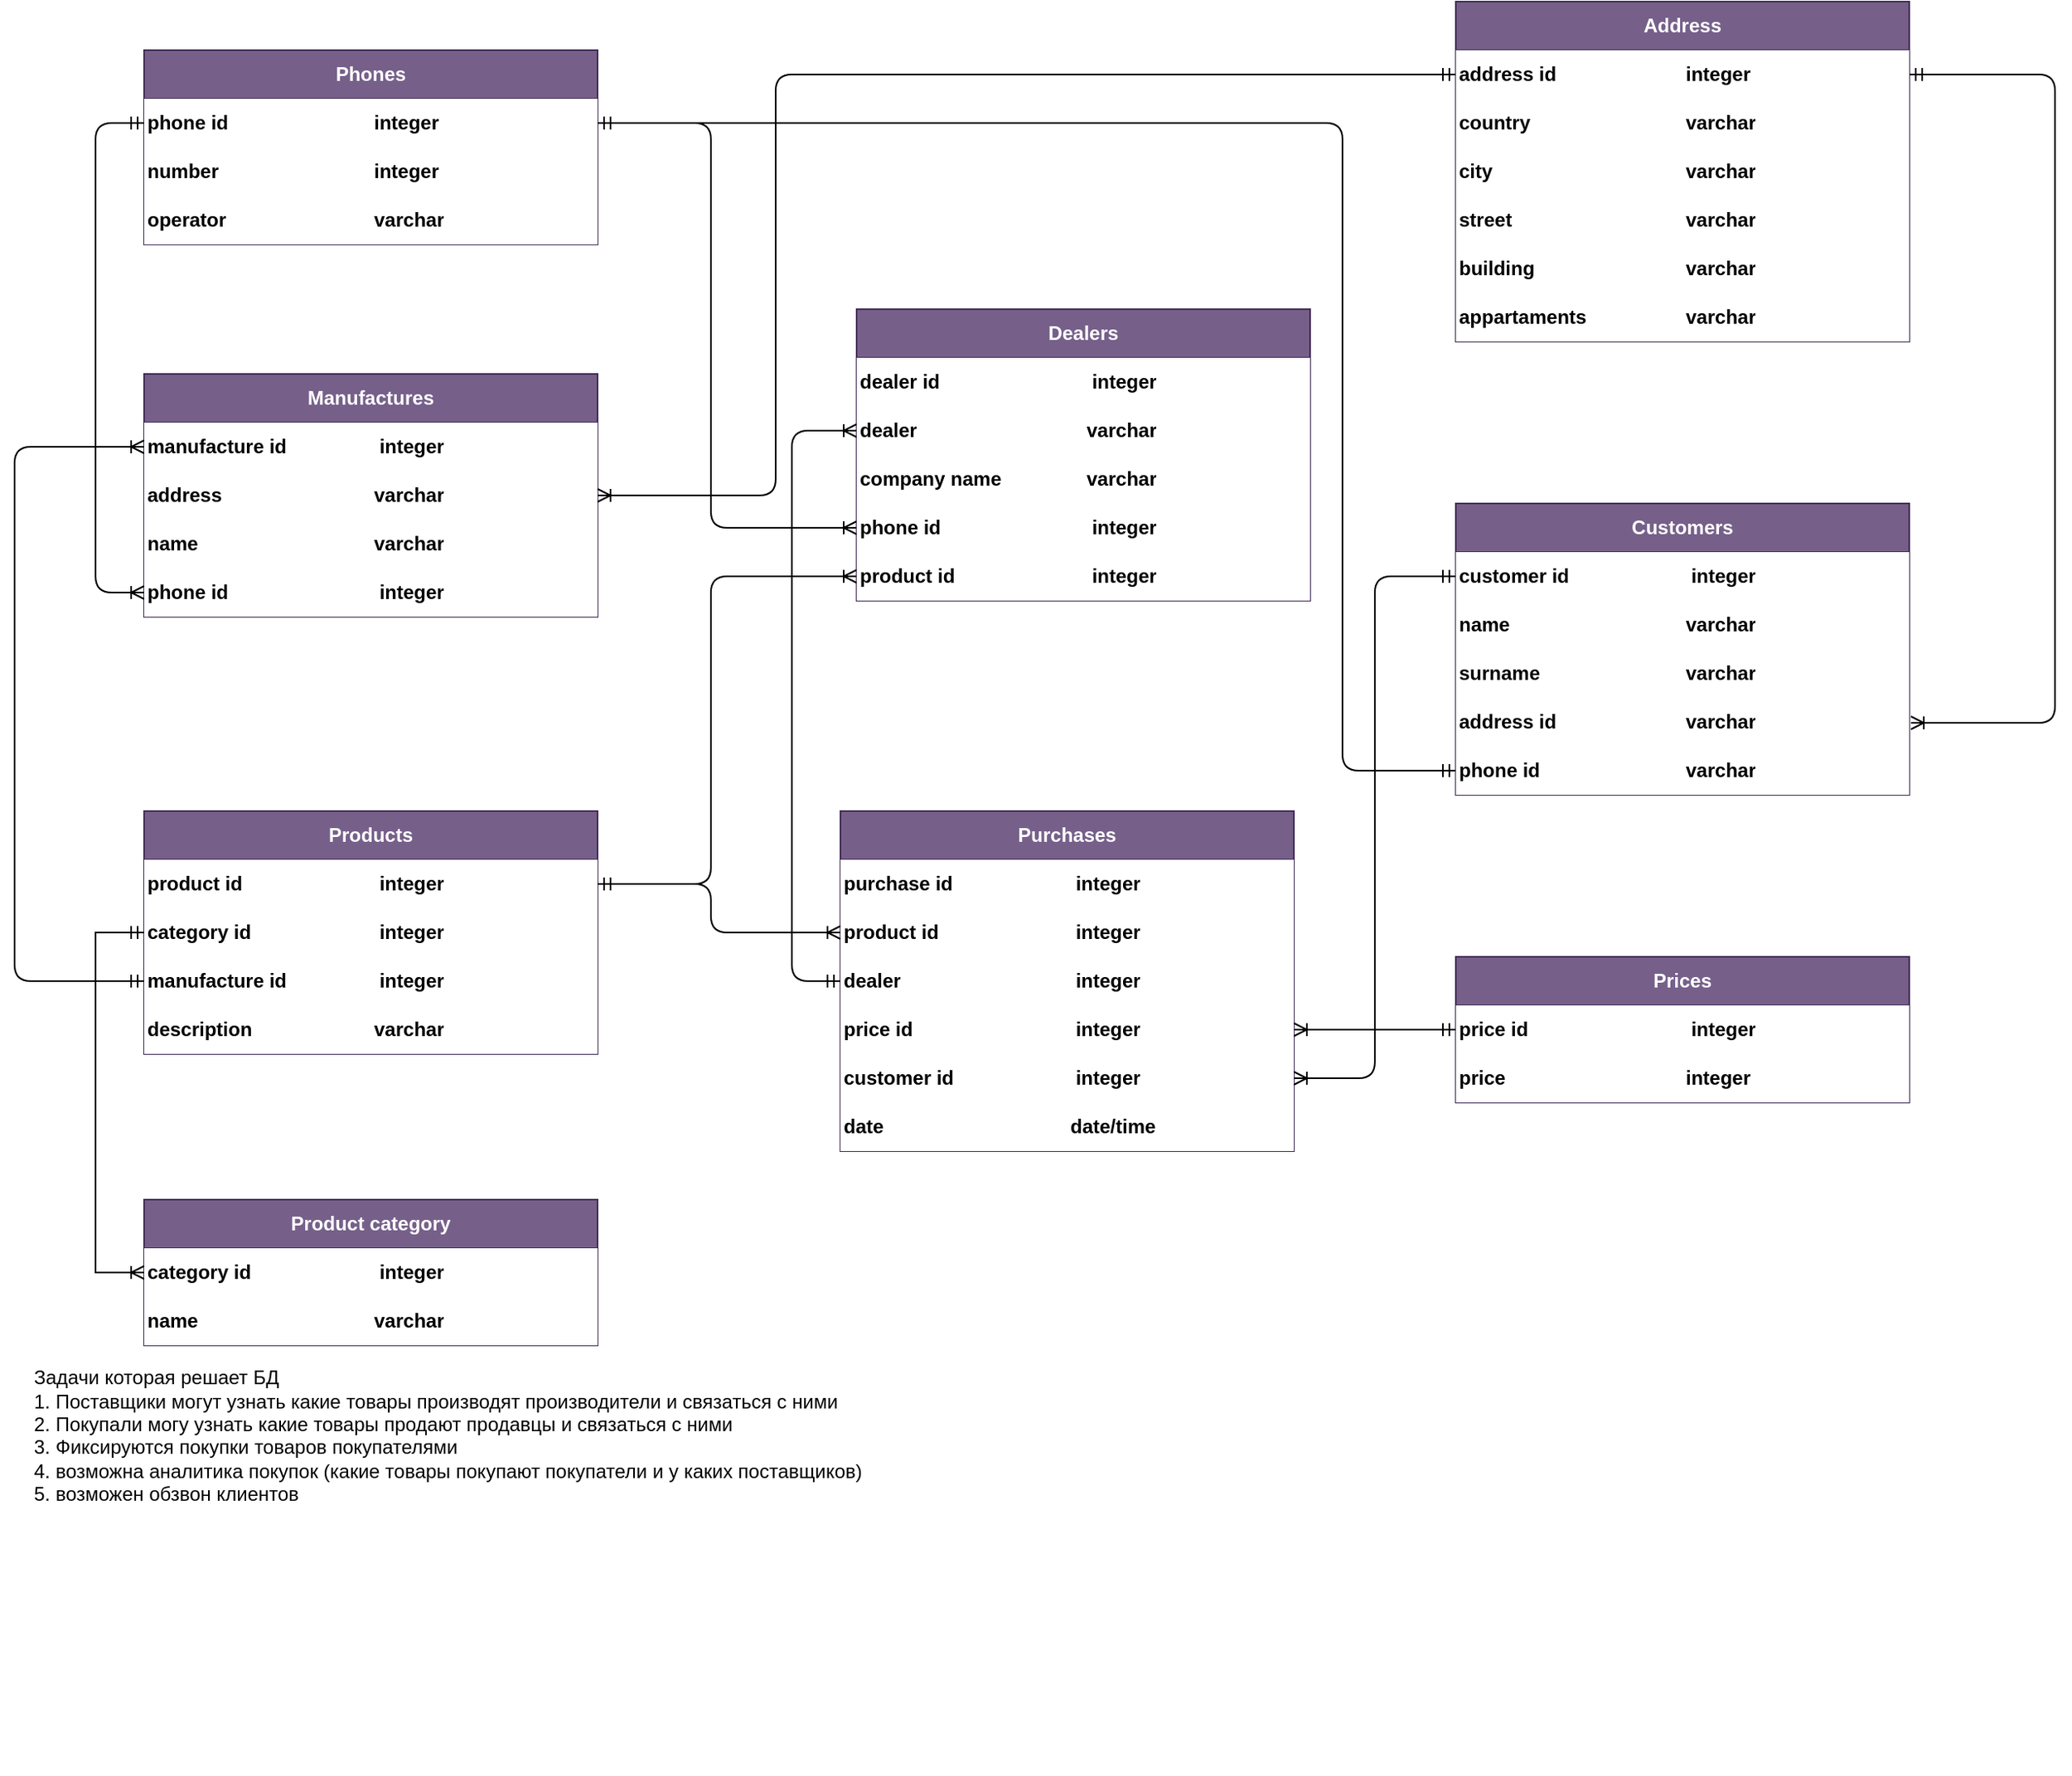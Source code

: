 <mxfile version="24.7.5">
  <diagram name="Page-1" id="e56a1550-8fbb-45ad-956c-1786394a9013">
    <mxGraphModel dx="2683" dy="1733" grid="1" gridSize="10" guides="1" tooltips="1" connect="1" arrows="1" fold="1" page="1" pageScale="1" pageWidth="1100" pageHeight="850" background="none" math="0" shadow="0">
      <root>
        <mxCell id="0" />
        <mxCell id="1" parent="0" />
        <mxCell id="E7xt4FRm8ha0BPfJUqgO-25" value="Products" style="shape=table;startSize=30;container=1;collapsible=1;childLayout=tableLayout;fixedRows=1;rowLines=0;fontStyle=1;align=center;resizeLast=1;html=1;whiteSpace=wrap;fillColor=#76608a;strokeColor=#432D57;fontColor=#ffffff;strokeWidth=1;perimeterSpacing=1;" parent="1" vertex="1">
          <mxGeometry x="-370" y="350" width="280" height="150" as="geometry" />
        </mxCell>
        <mxCell id="E7xt4FRm8ha0BPfJUqgO-26" value="" style="shape=tableRow;horizontal=0;startSize=0;swimlaneHead=0;swimlaneBody=0;fillColor=none;collapsible=0;dropTarget=0;points=[[0,0.5],[1,0.5]];portConstraint=eastwest;top=0;left=0;right=0;bottom=0;html=1;" parent="E7xt4FRm8ha0BPfJUqgO-25" vertex="1">
          <mxGeometry y="30" width="280" height="30" as="geometry" />
        </mxCell>
        <mxCell id="E7xt4FRm8ha0BPfJUqgO-27" value="product id" style="shape=partialRectangle;connectable=0;fillColor=#FFFFFF;top=0;left=0;bottom=0;right=0;fontStyle=1;overflow=hidden;html=1;whiteSpace=wrap;strokeColor=#000000;fontColor=#000000;perimeterSpacing=1;align=left;" parent="E7xt4FRm8ha0BPfJUqgO-26" vertex="1">
          <mxGeometry width="140" height="30" as="geometry">
            <mxRectangle width="140" height="30" as="alternateBounds" />
          </mxGeometry>
        </mxCell>
        <mxCell id="E7xt4FRm8ha0BPfJUqgO-50" value="&lt;span style=&quot;color: rgb(0, 0, 0);&quot;&gt;&amp;nbsp;integer&lt;/span&gt;" style="shape=partialRectangle;connectable=0;fillColor=#FFFFFF;top=0;left=0;bottom=0;right=0;fontStyle=1;overflow=hidden;html=1;whiteSpace=wrap;strokeWidth=1;strokeColor=#000000;perimeterSpacing=1;fillStyle=auto;align=left;labelBorderColor=none;" parent="E7xt4FRm8ha0BPfJUqgO-26" vertex="1">
          <mxGeometry x="140" width="140" height="30" as="geometry">
            <mxRectangle width="140" height="30" as="alternateBounds" />
          </mxGeometry>
        </mxCell>
        <mxCell id="E7xt4FRm8ha0BPfJUqgO-64" style="shape=tableRow;horizontal=0;startSize=0;swimlaneHead=0;swimlaneBody=0;fillColor=none;collapsible=0;dropTarget=0;points=[[0,0.5],[1,0.5]];portConstraint=eastwest;top=0;left=0;right=0;bottom=0;html=1;" parent="E7xt4FRm8ha0BPfJUqgO-25" vertex="1">
          <mxGeometry y="60" width="280" height="30" as="geometry" />
        </mxCell>
        <mxCell id="E7xt4FRm8ha0BPfJUqgO-66" value="&lt;font color=&quot;#000000&quot;&gt;category id&lt;/font&gt;" style="shape=partialRectangle;connectable=0;fillColor=#FFFFFF;top=0;left=0;bottom=0;right=0;fontStyle=1;overflow=hidden;html=1;whiteSpace=wrap;strokeWidth=1;strokeColor=#000000;perimeterSpacing=1;align=left;textShadow=0;" parent="E7xt4FRm8ha0BPfJUqgO-64" vertex="1">
          <mxGeometry width="140" height="30" as="geometry">
            <mxRectangle width="140" height="30" as="alternateBounds" />
          </mxGeometry>
        </mxCell>
        <mxCell id="E7xt4FRm8ha0BPfJUqgO-65" value="&amp;nbsp;integer" style="shape=partialRectangle;connectable=0;fillColor=#FFFFFF;top=0;left=0;bottom=0;right=0;fontStyle=1;overflow=hidden;html=1;whiteSpace=wrap;strokeColor=#000000;fontColor=#000000;perimeterSpacing=1;align=left;" parent="E7xt4FRm8ha0BPfJUqgO-64" vertex="1">
          <mxGeometry x="140" width="140" height="30" as="geometry">
            <mxRectangle width="140" height="30" as="alternateBounds" />
          </mxGeometry>
        </mxCell>
        <mxCell id="7CB9tT90zDsJ9tA0xn21-32" style="shape=tableRow;horizontal=0;startSize=0;swimlaneHead=0;swimlaneBody=0;fillColor=none;collapsible=0;dropTarget=0;points=[[0,0.5],[1,0.5]];portConstraint=eastwest;top=0;left=0;right=0;bottom=0;html=1;" parent="E7xt4FRm8ha0BPfJUqgO-25" vertex="1">
          <mxGeometry y="90" width="280" height="30" as="geometry" />
        </mxCell>
        <mxCell id="7CB9tT90zDsJ9tA0xn21-33" value="&lt;span style=&quot;color: rgb(0, 0, 0);&quot;&gt;manufacture id&lt;/span&gt;" style="shape=partialRectangle;connectable=0;fillColor=#FFFFFF;top=0;left=0;bottom=0;right=0;fontStyle=1;overflow=hidden;html=1;whiteSpace=wrap;strokeWidth=1;strokeColor=#000000;perimeterSpacing=1;align=left;textShadow=0;" parent="7CB9tT90zDsJ9tA0xn21-32" vertex="1">
          <mxGeometry width="140" height="30" as="geometry">
            <mxRectangle width="140" height="30" as="alternateBounds" />
          </mxGeometry>
        </mxCell>
        <mxCell id="7CB9tT90zDsJ9tA0xn21-34" value="&amp;nbsp;integer" style="shape=partialRectangle;connectable=0;fillColor=#FFFFFF;top=0;left=0;bottom=0;right=0;fontStyle=1;overflow=hidden;html=1;whiteSpace=wrap;strokeColor=#000000;fontColor=#000000;perimeterSpacing=1;align=left;" parent="7CB9tT90zDsJ9tA0xn21-32" vertex="1">
          <mxGeometry x="140" width="140" height="30" as="geometry">
            <mxRectangle width="140" height="30" as="alternateBounds" />
          </mxGeometry>
        </mxCell>
        <mxCell id="E7xt4FRm8ha0BPfJUqgO-80" style="shape=tableRow;horizontal=0;startSize=0;swimlaneHead=0;swimlaneBody=0;fillColor=none;collapsible=0;dropTarget=0;points=[[0,0.5],[1,0.5]];portConstraint=eastwest;top=0;left=0;right=0;bottom=0;html=1;" parent="E7xt4FRm8ha0BPfJUqgO-25" vertex="1">
          <mxGeometry y="120" width="280" height="30" as="geometry" />
        </mxCell>
        <mxCell id="E7xt4FRm8ha0BPfJUqgO-81" value="&lt;font color=&quot;#000000&quot;&gt;description&lt;/font&gt;" style="shape=partialRectangle;connectable=0;fillColor=#FFFFFF;top=0;left=0;bottom=0;right=0;fontStyle=1;overflow=hidden;html=1;whiteSpace=wrap;strokeWidth=1;strokeColor=#000000;perimeterSpacing=1;align=left;textShadow=0;" parent="E7xt4FRm8ha0BPfJUqgO-80" vertex="1">
          <mxGeometry width="140" height="30" as="geometry">
            <mxRectangle width="140" height="30" as="alternateBounds" />
          </mxGeometry>
        </mxCell>
        <mxCell id="E7xt4FRm8ha0BPfJUqgO-82" value="varchar" style="shape=partialRectangle;connectable=0;fillColor=#FFFFFF;top=0;left=0;bottom=0;right=0;fontStyle=1;overflow=hidden;html=1;whiteSpace=wrap;strokeColor=#000000;fontColor=#000000;perimeterSpacing=1;align=left;" parent="E7xt4FRm8ha0BPfJUqgO-80" vertex="1">
          <mxGeometry x="140" width="140" height="30" as="geometry">
            <mxRectangle width="140" height="30" as="alternateBounds" />
          </mxGeometry>
        </mxCell>
        <mxCell id="E7xt4FRm8ha0BPfJUqgO-67" value="Prices" style="shape=table;startSize=30;container=1;collapsible=1;childLayout=tableLayout;fixedRows=1;rowLines=0;fontStyle=1;align=center;resizeLast=1;html=1;whiteSpace=wrap;fillColor=#76608a;strokeColor=#432D57;fontColor=#ffffff;strokeWidth=1;perimeterSpacing=1;" parent="1" vertex="1">
          <mxGeometry x="440" y="440" width="280" height="90" as="geometry" />
        </mxCell>
        <mxCell id="E7xt4FRm8ha0BPfJUqgO-68" value="" style="shape=tableRow;horizontal=0;startSize=0;swimlaneHead=0;swimlaneBody=0;fillColor=none;collapsible=0;dropTarget=0;points=[[0,0.5],[1,0.5]];portConstraint=eastwest;top=0;left=0;right=0;bottom=0;html=1;" parent="E7xt4FRm8ha0BPfJUqgO-67" vertex="1">
          <mxGeometry y="30" width="280" height="30" as="geometry" />
        </mxCell>
        <mxCell id="E7xt4FRm8ha0BPfJUqgO-69" value="price id" style="shape=partialRectangle;connectable=0;fillColor=#FFFFFF;top=0;left=0;bottom=0;right=0;fontStyle=1;overflow=hidden;html=1;whiteSpace=wrap;strokeColor=#000000;fontColor=#000000;perimeterSpacing=1;align=left;" parent="E7xt4FRm8ha0BPfJUqgO-68" vertex="1">
          <mxGeometry width="140" height="30" as="geometry">
            <mxRectangle width="140" height="30" as="alternateBounds" />
          </mxGeometry>
        </mxCell>
        <mxCell id="E7xt4FRm8ha0BPfJUqgO-70" value="&lt;span style=&quot;color: rgb(0, 0, 0);&quot;&gt;&amp;nbsp;integer&lt;/span&gt;" style="shape=partialRectangle;connectable=0;fillColor=#FFFFFF;top=0;left=0;bottom=0;right=0;fontStyle=1;overflow=hidden;html=1;whiteSpace=wrap;strokeWidth=1;strokeColor=#000000;perimeterSpacing=1;fillStyle=auto;align=left;labelBorderColor=none;" parent="E7xt4FRm8ha0BPfJUqgO-68" vertex="1">
          <mxGeometry x="140" width="140" height="30" as="geometry">
            <mxRectangle width="140" height="30" as="alternateBounds" />
          </mxGeometry>
        </mxCell>
        <mxCell id="E7xt4FRm8ha0BPfJUqgO-71" style="shape=tableRow;horizontal=0;startSize=0;swimlaneHead=0;swimlaneBody=0;fillColor=none;collapsible=0;dropTarget=0;points=[[0,0.5],[1,0.5]];portConstraint=eastwest;top=0;left=0;right=0;bottom=0;html=1;" parent="E7xt4FRm8ha0BPfJUqgO-67" vertex="1">
          <mxGeometry y="60" width="280" height="30" as="geometry" />
        </mxCell>
        <mxCell id="E7xt4FRm8ha0BPfJUqgO-72" value="&lt;font color=&quot;#000000&quot;&gt;price&lt;/font&gt;" style="shape=partialRectangle;connectable=0;fillColor=#FFFFFF;top=0;left=0;bottom=0;right=0;fontStyle=1;overflow=hidden;html=1;whiteSpace=wrap;strokeWidth=1;strokeColor=#000000;perimeterSpacing=1;align=left;textShadow=0;" parent="E7xt4FRm8ha0BPfJUqgO-71" vertex="1">
          <mxGeometry width="140" height="30" as="geometry">
            <mxRectangle width="140" height="30" as="alternateBounds" />
          </mxGeometry>
        </mxCell>
        <mxCell id="E7xt4FRm8ha0BPfJUqgO-73" value="integer" style="shape=partialRectangle;connectable=0;fillColor=#FFFFFF;top=0;left=0;bottom=0;right=0;fontStyle=1;overflow=hidden;html=1;whiteSpace=wrap;strokeColor=#000000;fontColor=#000000;perimeterSpacing=1;align=left;" parent="E7xt4FRm8ha0BPfJUqgO-71" vertex="1">
          <mxGeometry x="140" width="140" height="30" as="geometry">
            <mxRectangle width="140" height="30" as="alternateBounds" />
          </mxGeometry>
        </mxCell>
        <mxCell id="E7xt4FRm8ha0BPfJUqgO-86" value="Product category" style="shape=table;startSize=30;container=1;collapsible=1;childLayout=tableLayout;fixedRows=1;rowLines=0;fontStyle=1;align=center;resizeLast=1;html=1;whiteSpace=wrap;fillColor=#76608a;strokeColor=#432D57;fontColor=#ffffff;strokeWidth=1;perimeterSpacing=1;" parent="1" vertex="1">
          <mxGeometry x="-370" y="590" width="280" height="90" as="geometry" />
        </mxCell>
        <mxCell id="E7xt4FRm8ha0BPfJUqgO-90" style="shape=tableRow;horizontal=0;startSize=0;swimlaneHead=0;swimlaneBody=0;fillColor=none;collapsible=0;dropTarget=0;points=[[0,0.5],[1,0.5]];portConstraint=eastwest;top=0;left=0;right=0;bottom=0;html=1;" parent="E7xt4FRm8ha0BPfJUqgO-86" vertex="1">
          <mxGeometry y="30" width="280" height="30" as="geometry" />
        </mxCell>
        <mxCell id="E7xt4FRm8ha0BPfJUqgO-91" value="&lt;font color=&quot;#000000&quot;&gt;category id&lt;/font&gt;" style="shape=partialRectangle;connectable=0;fillColor=#FFFFFF;top=0;left=0;bottom=0;right=0;fontStyle=1;overflow=hidden;html=1;whiteSpace=wrap;strokeWidth=1;strokeColor=#000000;perimeterSpacing=1;align=left;textShadow=0;" parent="E7xt4FRm8ha0BPfJUqgO-90" vertex="1">
          <mxGeometry width="140" height="30" as="geometry">
            <mxRectangle width="140" height="30" as="alternateBounds" />
          </mxGeometry>
        </mxCell>
        <mxCell id="E7xt4FRm8ha0BPfJUqgO-92" value="&amp;nbsp;integer" style="shape=partialRectangle;connectable=0;fillColor=#FFFFFF;top=0;left=0;bottom=0;right=0;fontStyle=1;overflow=hidden;html=1;whiteSpace=wrap;strokeColor=#000000;fontColor=#000000;perimeterSpacing=1;align=left;" parent="E7xt4FRm8ha0BPfJUqgO-90" vertex="1">
          <mxGeometry x="140" width="140" height="30" as="geometry">
            <mxRectangle width="140" height="30" as="alternateBounds" />
          </mxGeometry>
        </mxCell>
        <mxCell id="E7xt4FRm8ha0BPfJUqgO-93" style="shape=tableRow;horizontal=0;startSize=0;swimlaneHead=0;swimlaneBody=0;fillColor=none;collapsible=0;dropTarget=0;points=[[0,0.5],[1,0.5]];portConstraint=eastwest;top=0;left=0;right=0;bottom=0;html=1;" parent="E7xt4FRm8ha0BPfJUqgO-86" vertex="1">
          <mxGeometry y="60" width="280" height="30" as="geometry" />
        </mxCell>
        <mxCell id="E7xt4FRm8ha0BPfJUqgO-95" value="&lt;span style=&quot;background-color: rgb(255, 255, 255);&quot;&gt;name&lt;/span&gt;" style="shape=partialRectangle;connectable=0;fillColor=#FFFFFF;top=0;left=0;bottom=0;right=0;fontStyle=1;overflow=hidden;html=1;whiteSpace=wrap;strokeColor=#000000;fontColor=#000000;perimeterSpacing=1;align=left;" parent="E7xt4FRm8ha0BPfJUqgO-93" vertex="1">
          <mxGeometry width="140" height="30" as="geometry">
            <mxRectangle width="140" height="30" as="alternateBounds" />
          </mxGeometry>
        </mxCell>
        <mxCell id="E7xt4FRm8ha0BPfJUqgO-94" value="&lt;span style=&quot;color: rgb(0, 0, 0);&quot;&gt;varchar&lt;/span&gt;" style="shape=partialRectangle;connectable=0;fillColor=#FFFFFF;top=0;left=0;bottom=0;right=0;fontStyle=1;overflow=hidden;html=1;whiteSpace=wrap;strokeWidth=1;strokeColor=#000000;perimeterSpacing=1;align=left;textShadow=0;" parent="E7xt4FRm8ha0BPfJUqgO-93" vertex="1">
          <mxGeometry x="140" width="140" height="30" as="geometry">
            <mxRectangle width="140" height="30" as="alternateBounds" />
          </mxGeometry>
        </mxCell>
        <mxCell id="E7xt4FRm8ha0BPfJUqgO-99" value="Dealers" style="shape=table;startSize=30;container=1;collapsible=1;childLayout=tableLayout;fixedRows=1;rowLines=0;fontStyle=1;align=center;resizeLast=1;html=1;whiteSpace=wrap;fillColor=#76608a;strokeColor=#432D57;fontColor=#ffffff;strokeWidth=1;perimeterSpacing=1;" parent="1" vertex="1">
          <mxGeometry x="70" y="40" width="280" height="180" as="geometry" />
        </mxCell>
        <mxCell id="E7xt4FRm8ha0BPfJUqgO-100" value="" style="shape=tableRow;horizontal=0;startSize=0;swimlaneHead=0;swimlaneBody=0;fillColor=none;collapsible=0;dropTarget=0;points=[[0,0.5],[1,0.5]];portConstraint=eastwest;top=0;left=0;right=0;bottom=0;html=1;" parent="E7xt4FRm8ha0BPfJUqgO-99" vertex="1">
          <mxGeometry y="30" width="280" height="30" as="geometry" />
        </mxCell>
        <mxCell id="E7xt4FRm8ha0BPfJUqgO-101" value="dealer id" style="shape=partialRectangle;connectable=0;fillColor=#FFFFFF;top=0;left=0;bottom=0;right=0;fontStyle=1;overflow=hidden;html=1;whiteSpace=wrap;strokeColor=#000000;fontColor=#000000;perimeterSpacing=1;align=left;" parent="E7xt4FRm8ha0BPfJUqgO-100" vertex="1">
          <mxGeometry width="140" height="30" as="geometry">
            <mxRectangle width="140" height="30" as="alternateBounds" />
          </mxGeometry>
        </mxCell>
        <mxCell id="E7xt4FRm8ha0BPfJUqgO-102" value="&lt;span style=&quot;color: rgb(0, 0, 0);&quot;&gt;&amp;nbsp;integer&lt;/span&gt;" style="shape=partialRectangle;connectable=0;fillColor=#FFFFFF;top=0;left=0;bottom=0;right=0;fontStyle=1;overflow=hidden;html=1;whiteSpace=wrap;strokeWidth=1;strokeColor=#000000;perimeterSpacing=1;fillStyle=auto;align=left;labelBorderColor=none;" parent="E7xt4FRm8ha0BPfJUqgO-100" vertex="1">
          <mxGeometry x="140" width="140" height="30" as="geometry">
            <mxRectangle width="140" height="30" as="alternateBounds" />
          </mxGeometry>
        </mxCell>
        <mxCell id="tH0pUeJxRscnLVoHgx7f-1" style="shape=tableRow;horizontal=0;startSize=0;swimlaneHead=0;swimlaneBody=0;fillColor=none;collapsible=0;dropTarget=0;points=[[0,0.5],[1,0.5]];portConstraint=eastwest;top=0;left=0;right=0;bottom=0;html=1;" vertex="1" parent="E7xt4FRm8ha0BPfJUqgO-99">
          <mxGeometry y="60" width="280" height="30" as="geometry" />
        </mxCell>
        <mxCell id="tH0pUeJxRscnLVoHgx7f-2" value="dealer" style="shape=partialRectangle;connectable=0;fillColor=#FFFFFF;top=0;left=0;bottom=0;right=0;fontStyle=1;overflow=hidden;html=1;whiteSpace=wrap;strokeColor=#000000;fontColor=#000000;perimeterSpacing=1;align=left;" vertex="1" parent="tH0pUeJxRscnLVoHgx7f-1">
          <mxGeometry width="140" height="30" as="geometry">
            <mxRectangle width="140" height="30" as="alternateBounds" />
          </mxGeometry>
        </mxCell>
        <mxCell id="tH0pUeJxRscnLVoHgx7f-3" value="&lt;span style=&quot;color: rgb(0, 0, 0); background-color: rgb(255, 255, 255);&quot;&gt;varchar&lt;/span&gt;" style="shape=partialRectangle;connectable=0;fillColor=#FFFFFF;top=0;left=0;bottom=0;right=0;fontStyle=1;overflow=hidden;html=1;whiteSpace=wrap;strokeWidth=1;strokeColor=#000000;perimeterSpacing=1;fillStyle=auto;align=left;labelBorderColor=none;" vertex="1" parent="tH0pUeJxRscnLVoHgx7f-1">
          <mxGeometry x="140" width="140" height="30" as="geometry">
            <mxRectangle width="140" height="30" as="alternateBounds" />
          </mxGeometry>
        </mxCell>
        <mxCell id="E7xt4FRm8ha0BPfJUqgO-103" style="shape=tableRow;horizontal=0;startSize=0;swimlaneHead=0;swimlaneBody=0;fillColor=none;collapsible=0;dropTarget=0;points=[[0,0.5],[1,0.5]];portConstraint=eastwest;top=0;left=0;right=0;bottom=0;html=1;" parent="E7xt4FRm8ha0BPfJUqgO-99" vertex="1">
          <mxGeometry y="90" width="280" height="30" as="geometry" />
        </mxCell>
        <mxCell id="E7xt4FRm8ha0BPfJUqgO-104" value="&lt;span style=&quot;color: rgb(0, 0, 0); background-color: rgb(255, 255, 255);&quot;&gt;company name&lt;/span&gt;" style="shape=partialRectangle;connectable=0;fillColor=#FFFFFF;top=0;left=0;bottom=0;right=0;fontStyle=1;overflow=hidden;html=1;whiteSpace=wrap;strokeWidth=1;strokeColor=#000000;perimeterSpacing=1;align=left;textShadow=0;" parent="E7xt4FRm8ha0BPfJUqgO-103" vertex="1">
          <mxGeometry width="140" height="30" as="geometry">
            <mxRectangle width="140" height="30" as="alternateBounds" />
          </mxGeometry>
        </mxCell>
        <mxCell id="E7xt4FRm8ha0BPfJUqgO-105" value="&lt;span style=&quot;background-color: rgb(255, 255, 255);&quot;&gt;varchar&lt;/span&gt;" style="shape=partialRectangle;connectable=0;fillColor=#FFFFFF;top=0;left=0;bottom=0;right=0;fontStyle=1;overflow=hidden;html=1;whiteSpace=wrap;strokeColor=#000000;fontColor=#000000;perimeterSpacing=1;align=left;" parent="E7xt4FRm8ha0BPfJUqgO-103" vertex="1">
          <mxGeometry x="140" width="140" height="30" as="geometry">
            <mxRectangle width="140" height="30" as="alternateBounds" />
          </mxGeometry>
        </mxCell>
        <mxCell id="E7xt4FRm8ha0BPfJUqgO-106" style="shape=tableRow;horizontal=0;startSize=0;swimlaneHead=0;swimlaneBody=0;fillColor=none;collapsible=0;dropTarget=0;points=[[0,0.5],[1,0.5]];portConstraint=eastwest;top=0;left=0;right=0;bottom=0;html=1;" parent="E7xt4FRm8ha0BPfJUqgO-99" vertex="1">
          <mxGeometry y="120" width="280" height="30" as="geometry" />
        </mxCell>
        <mxCell id="E7xt4FRm8ha0BPfJUqgO-107" value="&lt;span style=&quot;color: rgb(0, 0, 0);&quot;&gt;phone id&lt;/span&gt;" style="shape=partialRectangle;connectable=0;fillColor=#FFFFFF;top=0;left=0;bottom=0;right=0;fontStyle=1;overflow=hidden;html=1;whiteSpace=wrap;strokeWidth=1;strokeColor=#000000;perimeterSpacing=1;align=left;textShadow=0;" parent="E7xt4FRm8ha0BPfJUqgO-106" vertex="1">
          <mxGeometry width="140" height="30" as="geometry">
            <mxRectangle width="140" height="30" as="alternateBounds" />
          </mxGeometry>
        </mxCell>
        <mxCell id="E7xt4FRm8ha0BPfJUqgO-108" value="&amp;nbsp;integer" style="shape=partialRectangle;connectable=0;fillColor=#FFFFFF;top=0;left=0;bottom=0;right=0;fontStyle=1;overflow=hidden;html=1;whiteSpace=wrap;strokeColor=#000000;fontColor=#000000;perimeterSpacing=1;align=left;" parent="E7xt4FRm8ha0BPfJUqgO-106" vertex="1">
          <mxGeometry x="140" width="140" height="30" as="geometry">
            <mxRectangle width="140" height="30" as="alternateBounds" />
          </mxGeometry>
        </mxCell>
        <mxCell id="7CB9tT90zDsJ9tA0xn21-41" style="shape=tableRow;horizontal=0;startSize=0;swimlaneHead=0;swimlaneBody=0;fillColor=none;collapsible=0;dropTarget=0;points=[[0,0.5],[1,0.5]];portConstraint=eastwest;top=0;left=0;right=0;bottom=0;html=1;" parent="E7xt4FRm8ha0BPfJUqgO-99" vertex="1">
          <mxGeometry y="150" width="280" height="30" as="geometry" />
        </mxCell>
        <mxCell id="7CB9tT90zDsJ9tA0xn21-42" value="&lt;span style=&quot;color: rgb(0, 0, 0);&quot;&gt;product id&lt;/span&gt;" style="shape=partialRectangle;connectable=0;fillColor=#FFFFFF;top=0;left=0;bottom=0;right=0;fontStyle=1;overflow=hidden;html=1;whiteSpace=wrap;strokeWidth=1;strokeColor=#000000;perimeterSpacing=1;align=left;textShadow=0;" parent="7CB9tT90zDsJ9tA0xn21-41" vertex="1">
          <mxGeometry width="140" height="30" as="geometry">
            <mxRectangle width="140" height="30" as="alternateBounds" />
          </mxGeometry>
        </mxCell>
        <mxCell id="7CB9tT90zDsJ9tA0xn21-43" value="&amp;nbsp;integer" style="shape=partialRectangle;connectable=0;fillColor=#FFFFFF;top=0;left=0;bottom=0;right=0;fontStyle=1;overflow=hidden;html=1;whiteSpace=wrap;strokeColor=#000000;fontColor=#000000;perimeterSpacing=1;align=left;" parent="7CB9tT90zDsJ9tA0xn21-41" vertex="1">
          <mxGeometry x="140" width="140" height="30" as="geometry">
            <mxRectangle width="140" height="30" as="alternateBounds" />
          </mxGeometry>
        </mxCell>
        <mxCell id="E7xt4FRm8ha0BPfJUqgO-112" value="Manufactures" style="shape=table;startSize=30;container=1;collapsible=1;childLayout=tableLayout;fixedRows=1;rowLines=0;fontStyle=1;align=center;resizeLast=1;html=1;whiteSpace=wrap;fillColor=#76608a;strokeColor=#432D57;fontColor=#ffffff;strokeWidth=1;perimeterSpacing=1;" parent="1" vertex="1">
          <mxGeometry x="-370" y="80" width="280" height="150" as="geometry" />
        </mxCell>
        <mxCell id="E7xt4FRm8ha0BPfJUqgO-113" value="" style="shape=tableRow;horizontal=0;startSize=0;swimlaneHead=0;swimlaneBody=0;fillColor=none;collapsible=0;dropTarget=0;points=[[0,0.5],[1,0.5]];portConstraint=eastwest;top=0;left=0;right=0;bottom=0;html=1;" parent="E7xt4FRm8ha0BPfJUqgO-112" vertex="1">
          <mxGeometry y="30" width="280" height="30" as="geometry" />
        </mxCell>
        <mxCell id="E7xt4FRm8ha0BPfJUqgO-114" value="manufacture id" style="shape=partialRectangle;connectable=0;fillColor=#FFFFFF;top=0;left=0;bottom=0;right=0;fontStyle=1;overflow=hidden;html=1;whiteSpace=wrap;strokeColor=#000000;fontColor=#000000;perimeterSpacing=1;align=left;" parent="E7xt4FRm8ha0BPfJUqgO-113" vertex="1">
          <mxGeometry width="140" height="30" as="geometry">
            <mxRectangle width="140" height="30" as="alternateBounds" />
          </mxGeometry>
        </mxCell>
        <mxCell id="E7xt4FRm8ha0BPfJUqgO-115" value="&lt;span style=&quot;color: rgb(0, 0, 0);&quot;&gt;&amp;nbsp;integer&lt;/span&gt;" style="shape=partialRectangle;connectable=0;fillColor=#FFFFFF;top=0;left=0;bottom=0;right=0;fontStyle=1;overflow=hidden;html=1;whiteSpace=wrap;strokeWidth=1;strokeColor=#000000;perimeterSpacing=1;fillStyle=auto;align=left;labelBorderColor=none;" parent="E7xt4FRm8ha0BPfJUqgO-113" vertex="1">
          <mxGeometry x="140" width="140" height="30" as="geometry">
            <mxRectangle width="140" height="30" as="alternateBounds" />
          </mxGeometry>
        </mxCell>
        <mxCell id="E7xt4FRm8ha0BPfJUqgO-122" style="shape=tableRow;horizontal=0;startSize=0;swimlaneHead=0;swimlaneBody=0;fillColor=none;collapsible=0;dropTarget=0;points=[[0,0.5],[1,0.5]];portConstraint=eastwest;top=0;left=0;right=0;bottom=0;html=1;" parent="E7xt4FRm8ha0BPfJUqgO-112" vertex="1">
          <mxGeometry y="60" width="280" height="30" as="geometry" />
        </mxCell>
        <mxCell id="E7xt4FRm8ha0BPfJUqgO-123" value="&lt;span style=&quot;color: rgb(0, 0, 0); background-color: rgb(255, 255, 255);&quot;&gt;address&lt;/span&gt;" style="shape=partialRectangle;connectable=0;fillColor=#FFFFFF;top=0;left=0;bottom=0;right=0;fontStyle=1;overflow=hidden;html=1;whiteSpace=wrap;strokeWidth=1;strokeColor=#000000;perimeterSpacing=1;align=left;textShadow=0;" parent="E7xt4FRm8ha0BPfJUqgO-122" vertex="1">
          <mxGeometry width="140" height="30" as="geometry">
            <mxRectangle width="140" height="30" as="alternateBounds" />
          </mxGeometry>
        </mxCell>
        <mxCell id="E7xt4FRm8ha0BPfJUqgO-124" value="&lt;span style=&quot;background-color: rgb(255, 255, 255);&quot;&gt;varchar&lt;/span&gt;" style="shape=partialRectangle;connectable=0;fillColor=#FFFFFF;top=0;left=0;bottom=0;right=0;fontStyle=1;overflow=hidden;html=1;whiteSpace=wrap;strokeColor=#000000;fontColor=#000000;perimeterSpacing=1;align=left;" parent="E7xt4FRm8ha0BPfJUqgO-122" vertex="1">
          <mxGeometry x="140" width="140" height="30" as="geometry">
            <mxRectangle width="140" height="30" as="alternateBounds" />
          </mxGeometry>
        </mxCell>
        <mxCell id="E7xt4FRm8ha0BPfJUqgO-190" style="shape=tableRow;horizontal=0;startSize=0;swimlaneHead=0;swimlaneBody=0;fillColor=none;collapsible=0;dropTarget=0;points=[[0,0.5],[1,0.5]];portConstraint=eastwest;top=0;left=0;right=0;bottom=0;html=1;" parent="E7xt4FRm8ha0BPfJUqgO-112" vertex="1">
          <mxGeometry y="90" width="280" height="30" as="geometry" />
        </mxCell>
        <mxCell id="E7xt4FRm8ha0BPfJUqgO-191" value="&lt;span style=&quot;color: rgb(0, 0, 0); background-color: rgb(255, 255, 255);&quot;&gt;name&lt;/span&gt;" style="shape=partialRectangle;connectable=0;fillColor=#FFFFFF;top=0;left=0;bottom=0;right=0;fontStyle=1;overflow=hidden;html=1;whiteSpace=wrap;strokeWidth=1;strokeColor=#000000;perimeterSpacing=1;align=left;textShadow=0;" parent="E7xt4FRm8ha0BPfJUqgO-190" vertex="1">
          <mxGeometry width="140" height="30" as="geometry">
            <mxRectangle width="140" height="30" as="alternateBounds" />
          </mxGeometry>
        </mxCell>
        <mxCell id="E7xt4FRm8ha0BPfJUqgO-192" value="&lt;span style=&quot;background-color: rgb(255, 255, 255);&quot;&gt;varchar&lt;/span&gt;" style="shape=partialRectangle;connectable=0;fillColor=#FFFFFF;top=0;left=0;bottom=0;right=0;fontStyle=1;overflow=hidden;html=1;whiteSpace=wrap;strokeColor=#000000;fontColor=#000000;perimeterSpacing=1;align=left;" parent="E7xt4FRm8ha0BPfJUqgO-190" vertex="1">
          <mxGeometry x="140" width="140" height="30" as="geometry">
            <mxRectangle width="140" height="30" as="alternateBounds" />
          </mxGeometry>
        </mxCell>
        <mxCell id="7CB9tT90zDsJ9tA0xn21-38" style="shape=tableRow;horizontal=0;startSize=0;swimlaneHead=0;swimlaneBody=0;fillColor=none;collapsible=0;dropTarget=0;points=[[0,0.5],[1,0.5]];portConstraint=eastwest;top=0;left=0;right=0;bottom=0;html=1;" parent="E7xt4FRm8ha0BPfJUqgO-112" vertex="1">
          <mxGeometry y="120" width="280" height="30" as="geometry" />
        </mxCell>
        <mxCell id="7CB9tT90zDsJ9tA0xn21-39" value="&lt;font color=&quot;#000000&quot;&gt;phone id&lt;/font&gt;" style="shape=partialRectangle;connectable=0;fillColor=#FFFFFF;top=0;left=0;bottom=0;right=0;fontStyle=1;overflow=hidden;html=1;whiteSpace=wrap;strokeWidth=1;strokeColor=#000000;perimeterSpacing=1;align=left;textShadow=0;" parent="7CB9tT90zDsJ9tA0xn21-38" vertex="1">
          <mxGeometry width="140" height="30" as="geometry">
            <mxRectangle width="140" height="30" as="alternateBounds" />
          </mxGeometry>
        </mxCell>
        <mxCell id="7CB9tT90zDsJ9tA0xn21-40" value="&amp;nbsp;integer" style="shape=partialRectangle;connectable=0;fillColor=#FFFFFF;top=0;left=0;bottom=0;right=0;fontStyle=1;overflow=hidden;html=1;whiteSpace=wrap;strokeColor=#000000;fontColor=#000000;perimeterSpacing=1;align=left;" parent="7CB9tT90zDsJ9tA0xn21-38" vertex="1">
          <mxGeometry x="140" width="140" height="30" as="geometry">
            <mxRectangle width="140" height="30" as="alternateBounds" />
          </mxGeometry>
        </mxCell>
        <mxCell id="E7xt4FRm8ha0BPfJUqgO-125" value="Customers" style="shape=table;startSize=30;container=1;collapsible=1;childLayout=tableLayout;fixedRows=1;rowLines=0;fontStyle=1;align=center;resizeLast=1;html=1;whiteSpace=wrap;fillColor=#76608a;strokeColor=#432D57;fontColor=#ffffff;strokeWidth=1;perimeterSpacing=1;" parent="1" vertex="1">
          <mxGeometry x="440" y="160" width="280" height="180" as="geometry" />
        </mxCell>
        <mxCell id="E7xt4FRm8ha0BPfJUqgO-126" value="" style="shape=tableRow;horizontal=0;startSize=0;swimlaneHead=0;swimlaneBody=0;fillColor=none;collapsible=0;dropTarget=0;points=[[0,0.5],[1,0.5]];portConstraint=eastwest;top=0;left=0;right=0;bottom=0;html=1;" parent="E7xt4FRm8ha0BPfJUqgO-125" vertex="1">
          <mxGeometry y="30" width="280" height="30" as="geometry" />
        </mxCell>
        <mxCell id="E7xt4FRm8ha0BPfJUqgO-127" value="customer id" style="shape=partialRectangle;connectable=0;fillColor=#FFFFFF;top=0;left=0;bottom=0;right=0;fontStyle=1;overflow=hidden;html=1;whiteSpace=wrap;strokeColor=#000000;fontColor=#000000;perimeterSpacing=1;align=left;" parent="E7xt4FRm8ha0BPfJUqgO-126" vertex="1">
          <mxGeometry width="140" height="30" as="geometry">
            <mxRectangle width="140" height="30" as="alternateBounds" />
          </mxGeometry>
        </mxCell>
        <mxCell id="E7xt4FRm8ha0BPfJUqgO-128" value="&lt;font color=&quot;#000000&quot;&gt;&amp;nbsp;integer&lt;/font&gt;" style="shape=partialRectangle;connectable=0;fillColor=#FFFFFF;top=0;left=0;bottom=0;right=0;fontStyle=1;overflow=hidden;html=1;whiteSpace=wrap;strokeWidth=1;strokeColor=#000000;perimeterSpacing=1;fillStyle=auto;align=left;labelBorderColor=none;" parent="E7xt4FRm8ha0BPfJUqgO-126" vertex="1">
          <mxGeometry x="140" width="140" height="30" as="geometry">
            <mxRectangle width="140" height="30" as="alternateBounds" />
          </mxGeometry>
        </mxCell>
        <mxCell id="E7xt4FRm8ha0BPfJUqgO-129" style="shape=tableRow;horizontal=0;startSize=0;swimlaneHead=0;swimlaneBody=0;fillColor=none;collapsible=0;dropTarget=0;points=[[0,0.5],[1,0.5]];portConstraint=eastwest;top=0;left=0;right=0;bottom=0;html=1;" parent="E7xt4FRm8ha0BPfJUqgO-125" vertex="1">
          <mxGeometry y="60" width="280" height="30" as="geometry" />
        </mxCell>
        <mxCell id="E7xt4FRm8ha0BPfJUqgO-130" value="&lt;font color=&quot;#000000&quot;&gt;name&lt;/font&gt;" style="shape=partialRectangle;connectable=0;fillColor=#FFFFFF;top=0;left=0;bottom=0;right=0;fontStyle=1;overflow=hidden;html=1;whiteSpace=wrap;strokeWidth=1;strokeColor=#000000;perimeterSpacing=1;align=left;textShadow=0;" parent="E7xt4FRm8ha0BPfJUqgO-129" vertex="1">
          <mxGeometry width="140" height="30" as="geometry">
            <mxRectangle width="140" height="30" as="alternateBounds" />
          </mxGeometry>
        </mxCell>
        <mxCell id="E7xt4FRm8ha0BPfJUqgO-131" value="varchar" style="shape=partialRectangle;connectable=0;fillColor=#FFFFFF;top=0;left=0;bottom=0;right=0;fontStyle=1;overflow=hidden;html=1;whiteSpace=wrap;strokeColor=#000000;fontColor=#000000;perimeterSpacing=1;align=left;" parent="E7xt4FRm8ha0BPfJUqgO-129" vertex="1">
          <mxGeometry x="140" width="140" height="30" as="geometry">
            <mxRectangle width="140" height="30" as="alternateBounds" />
          </mxGeometry>
        </mxCell>
        <mxCell id="E7xt4FRm8ha0BPfJUqgO-132" style="shape=tableRow;horizontal=0;startSize=0;swimlaneHead=0;swimlaneBody=0;fillColor=none;collapsible=0;dropTarget=0;points=[[0,0.5],[1,0.5]];portConstraint=eastwest;top=0;left=0;right=0;bottom=0;html=1;" parent="E7xt4FRm8ha0BPfJUqgO-125" vertex="1">
          <mxGeometry y="90" width="280" height="30" as="geometry" />
        </mxCell>
        <mxCell id="E7xt4FRm8ha0BPfJUqgO-133" value="&lt;font color=&quot;#000000&quot;&gt;surname&lt;/font&gt;" style="shape=partialRectangle;connectable=0;fillColor=#FFFFFF;top=0;left=0;bottom=0;right=0;fontStyle=1;overflow=hidden;html=1;whiteSpace=wrap;strokeWidth=1;strokeColor=#000000;perimeterSpacing=1;align=left;textShadow=0;" parent="E7xt4FRm8ha0BPfJUqgO-132" vertex="1">
          <mxGeometry width="140" height="30" as="geometry">
            <mxRectangle width="140" height="30" as="alternateBounds" />
          </mxGeometry>
        </mxCell>
        <mxCell id="E7xt4FRm8ha0BPfJUqgO-134" value="varchar" style="shape=partialRectangle;connectable=0;fillColor=#FFFFFF;top=0;left=0;bottom=0;right=0;fontStyle=1;overflow=hidden;html=1;whiteSpace=wrap;strokeColor=#000000;fontColor=#000000;perimeterSpacing=1;align=left;" parent="E7xt4FRm8ha0BPfJUqgO-132" vertex="1">
          <mxGeometry x="140" width="140" height="30" as="geometry">
            <mxRectangle width="140" height="30" as="alternateBounds" />
          </mxGeometry>
        </mxCell>
        <mxCell id="E7xt4FRm8ha0BPfJUqgO-135" style="shape=tableRow;horizontal=0;startSize=0;swimlaneHead=0;swimlaneBody=0;fillColor=none;collapsible=0;dropTarget=0;points=[[0,0.5],[1,0.5]];portConstraint=eastwest;top=0;left=0;right=0;bottom=0;html=1;" parent="E7xt4FRm8ha0BPfJUqgO-125" vertex="1">
          <mxGeometry y="120" width="280" height="30" as="geometry" />
        </mxCell>
        <mxCell id="E7xt4FRm8ha0BPfJUqgO-136" value="&lt;font style=&quot;background-color: rgb(255, 255, 255);&quot; color=&quot;#000000&quot;&gt;address id&lt;/font&gt;" style="shape=partialRectangle;connectable=0;fillColor=#FFFFFF;top=0;left=0;bottom=0;right=0;fontStyle=1;overflow=hidden;html=1;whiteSpace=wrap;strokeWidth=1;strokeColor=#000000;perimeterSpacing=1;align=left;textShadow=0;" parent="E7xt4FRm8ha0BPfJUqgO-135" vertex="1">
          <mxGeometry width="140" height="30" as="geometry">
            <mxRectangle width="140" height="30" as="alternateBounds" />
          </mxGeometry>
        </mxCell>
        <mxCell id="E7xt4FRm8ha0BPfJUqgO-137" value="&lt;span style=&quot;background-color: rgb(255, 255, 255);&quot;&gt;varchar&lt;/span&gt;" style="shape=partialRectangle;connectable=0;fillColor=#FFFFFF;top=0;left=0;bottom=0;right=0;fontStyle=1;overflow=hidden;html=1;whiteSpace=wrap;strokeColor=#000000;fontColor=#000000;perimeterSpacing=1;align=left;" parent="E7xt4FRm8ha0BPfJUqgO-135" vertex="1">
          <mxGeometry x="140" width="140" height="30" as="geometry">
            <mxRectangle width="140" height="30" as="alternateBounds" />
          </mxGeometry>
        </mxCell>
        <mxCell id="E7xt4FRm8ha0BPfJUqgO-187" style="shape=tableRow;horizontal=0;startSize=0;swimlaneHead=0;swimlaneBody=0;fillColor=none;collapsible=0;dropTarget=0;points=[[0,0.5],[1,0.5]];portConstraint=eastwest;top=0;left=0;right=0;bottom=0;html=1;" parent="E7xt4FRm8ha0BPfJUqgO-125" vertex="1">
          <mxGeometry y="150" width="280" height="30" as="geometry" />
        </mxCell>
        <mxCell id="E7xt4FRm8ha0BPfJUqgO-188" value="&lt;span style=&quot;color: rgb(0, 0, 0);&quot;&gt;phone id&lt;/span&gt;" style="shape=partialRectangle;connectable=0;fillColor=#FFFFFF;top=0;left=0;bottom=0;right=0;fontStyle=1;overflow=hidden;html=1;whiteSpace=wrap;strokeWidth=1;strokeColor=#000000;perimeterSpacing=1;align=left;textShadow=0;" parent="E7xt4FRm8ha0BPfJUqgO-187" vertex="1">
          <mxGeometry width="140" height="30" as="geometry">
            <mxRectangle width="140" height="30" as="alternateBounds" />
          </mxGeometry>
        </mxCell>
        <mxCell id="E7xt4FRm8ha0BPfJUqgO-189" value="&lt;span style=&quot;background-color: rgb(255, 255, 255);&quot;&gt;varchar&lt;/span&gt;" style="shape=partialRectangle;connectable=0;fillColor=#FFFFFF;top=0;left=0;bottom=0;right=0;fontStyle=1;overflow=hidden;html=1;whiteSpace=wrap;strokeColor=#000000;fontColor=#000000;perimeterSpacing=1;align=left;" parent="E7xt4FRm8ha0BPfJUqgO-187" vertex="1">
          <mxGeometry x="140" width="140" height="30" as="geometry">
            <mxRectangle width="140" height="30" as="alternateBounds" />
          </mxGeometry>
        </mxCell>
        <mxCell id="E7xt4FRm8ha0BPfJUqgO-138" value="Purchases" style="shape=table;startSize=30;container=1;collapsible=1;childLayout=tableLayout;fixedRows=1;rowLines=0;fontStyle=1;align=center;resizeLast=1;html=1;whiteSpace=wrap;fillColor=#76608a;strokeColor=#432D57;fontColor=#ffffff;strokeWidth=1;perimeterSpacing=1;" parent="1" vertex="1">
          <mxGeometry x="60" y="350" width="280" height="210" as="geometry" />
        </mxCell>
        <mxCell id="E7xt4FRm8ha0BPfJUqgO-139" value="" style="shape=tableRow;horizontal=0;startSize=0;swimlaneHead=0;swimlaneBody=0;fillColor=none;collapsible=0;dropTarget=0;points=[[0,0.5],[1,0.5]];portConstraint=eastwest;top=0;left=0;right=0;bottom=0;html=1;" parent="E7xt4FRm8ha0BPfJUqgO-138" vertex="1">
          <mxGeometry y="30" width="280" height="30" as="geometry" />
        </mxCell>
        <mxCell id="E7xt4FRm8ha0BPfJUqgO-140" value="purchase id" style="shape=partialRectangle;connectable=0;fillColor=#FFFFFF;top=0;left=0;bottom=0;right=0;fontStyle=1;overflow=hidden;html=1;whiteSpace=wrap;strokeColor=#000000;fontColor=#000000;perimeterSpacing=1;align=left;" parent="E7xt4FRm8ha0BPfJUqgO-139" vertex="1">
          <mxGeometry width="140" height="30" as="geometry">
            <mxRectangle width="140" height="30" as="alternateBounds" />
          </mxGeometry>
        </mxCell>
        <mxCell id="E7xt4FRm8ha0BPfJUqgO-141" value="&lt;span style=&quot;color: rgb(0, 0, 0);&quot;&gt;&amp;nbsp;integer&lt;/span&gt;" style="shape=partialRectangle;connectable=0;fillColor=#FFFFFF;top=0;left=0;bottom=0;right=0;fontStyle=1;overflow=hidden;html=1;whiteSpace=wrap;strokeWidth=1;strokeColor=#000000;perimeterSpacing=1;fillStyle=auto;align=left;labelBorderColor=none;" parent="E7xt4FRm8ha0BPfJUqgO-139" vertex="1">
          <mxGeometry x="140" width="140" height="30" as="geometry">
            <mxRectangle width="140" height="30" as="alternateBounds" />
          </mxGeometry>
        </mxCell>
        <mxCell id="E7xt4FRm8ha0BPfJUqgO-142" style="shape=tableRow;horizontal=0;startSize=0;swimlaneHead=0;swimlaneBody=0;fillColor=none;collapsible=0;dropTarget=0;points=[[0,0.5],[1,0.5]];portConstraint=eastwest;top=0;left=0;right=0;bottom=0;html=1;" parent="E7xt4FRm8ha0BPfJUqgO-138" vertex="1">
          <mxGeometry y="60" width="280" height="30" as="geometry" />
        </mxCell>
        <mxCell id="E7xt4FRm8ha0BPfJUqgO-143" value="&lt;font color=&quot;#000000&quot;&gt;product id&lt;/font&gt;" style="shape=partialRectangle;connectable=0;fillColor=#FFFFFF;top=0;left=0;bottom=0;right=0;fontStyle=1;overflow=hidden;html=1;whiteSpace=wrap;strokeWidth=1;strokeColor=#000000;perimeterSpacing=1;align=left;textShadow=0;" parent="E7xt4FRm8ha0BPfJUqgO-142" vertex="1">
          <mxGeometry width="140" height="30" as="geometry">
            <mxRectangle width="140" height="30" as="alternateBounds" />
          </mxGeometry>
        </mxCell>
        <mxCell id="E7xt4FRm8ha0BPfJUqgO-144" value="&amp;nbsp;integer" style="shape=partialRectangle;connectable=0;fillColor=#FFFFFF;top=0;left=0;bottom=0;right=0;fontStyle=1;overflow=hidden;html=1;whiteSpace=wrap;strokeColor=#000000;fontColor=#000000;perimeterSpacing=1;align=left;" parent="E7xt4FRm8ha0BPfJUqgO-142" vertex="1">
          <mxGeometry x="140" width="140" height="30" as="geometry">
            <mxRectangle width="140" height="30" as="alternateBounds" />
          </mxGeometry>
        </mxCell>
        <mxCell id="E7xt4FRm8ha0BPfJUqgO-145" style="shape=tableRow;horizontal=0;startSize=0;swimlaneHead=0;swimlaneBody=0;fillColor=none;collapsible=0;dropTarget=0;points=[[0,0.5],[1,0.5]];portConstraint=eastwest;top=0;left=0;right=0;bottom=0;html=1;" parent="E7xt4FRm8ha0BPfJUqgO-138" vertex="1">
          <mxGeometry y="90" width="280" height="30" as="geometry" />
        </mxCell>
        <mxCell id="E7xt4FRm8ha0BPfJUqgO-146" value="&lt;font color=&quot;#000000&quot;&gt;dealer&lt;/font&gt;" style="shape=partialRectangle;connectable=0;fillColor=#FFFFFF;top=0;left=0;bottom=0;right=0;fontStyle=1;overflow=hidden;html=1;whiteSpace=wrap;strokeWidth=1;strokeColor=#000000;perimeterSpacing=1;align=left;textShadow=0;" parent="E7xt4FRm8ha0BPfJUqgO-145" vertex="1">
          <mxGeometry width="140" height="30" as="geometry">
            <mxRectangle width="140" height="30" as="alternateBounds" />
          </mxGeometry>
        </mxCell>
        <mxCell id="E7xt4FRm8ha0BPfJUqgO-147" value="&amp;nbsp;integer" style="shape=partialRectangle;connectable=0;fillColor=#FFFFFF;top=0;left=0;bottom=0;right=0;fontStyle=1;overflow=hidden;html=1;whiteSpace=wrap;strokeColor=#000000;fontColor=#000000;perimeterSpacing=1;align=left;" parent="E7xt4FRm8ha0BPfJUqgO-145" vertex="1">
          <mxGeometry x="140" width="140" height="30" as="geometry">
            <mxRectangle width="140" height="30" as="alternateBounds" />
          </mxGeometry>
        </mxCell>
        <mxCell id="E7xt4FRm8ha0BPfJUqgO-148" style="shape=tableRow;horizontal=0;startSize=0;swimlaneHead=0;swimlaneBody=0;fillColor=none;collapsible=0;dropTarget=0;points=[[0,0.5],[1,0.5]];portConstraint=eastwest;top=0;left=0;right=0;bottom=0;html=1;" parent="E7xt4FRm8ha0BPfJUqgO-138" vertex="1">
          <mxGeometry y="120" width="280" height="30" as="geometry" />
        </mxCell>
        <mxCell id="E7xt4FRm8ha0BPfJUqgO-149" value="&lt;font color=&quot;#000000&quot;&gt;price id&lt;/font&gt;" style="shape=partialRectangle;connectable=0;fillColor=#FFFFFF;top=0;left=0;bottom=0;right=0;fontStyle=1;overflow=hidden;html=1;whiteSpace=wrap;strokeWidth=1;strokeColor=#000000;perimeterSpacing=1;align=left;textShadow=0;" parent="E7xt4FRm8ha0BPfJUqgO-148" vertex="1">
          <mxGeometry width="140" height="30" as="geometry">
            <mxRectangle width="140" height="30" as="alternateBounds" />
          </mxGeometry>
        </mxCell>
        <mxCell id="E7xt4FRm8ha0BPfJUqgO-150" value="&amp;nbsp;integer" style="shape=partialRectangle;connectable=0;fillColor=#FFFFFF;top=0;left=0;bottom=0;right=0;fontStyle=1;overflow=hidden;html=1;whiteSpace=wrap;strokeColor=#000000;fontColor=#000000;perimeterSpacing=1;align=left;" parent="E7xt4FRm8ha0BPfJUqgO-148" vertex="1">
          <mxGeometry x="140" width="140" height="30" as="geometry">
            <mxRectangle width="140" height="30" as="alternateBounds" />
          </mxGeometry>
        </mxCell>
        <mxCell id="E7xt4FRm8ha0BPfJUqgO-151" style="shape=tableRow;horizontal=0;startSize=0;swimlaneHead=0;swimlaneBody=0;fillColor=none;collapsible=0;dropTarget=0;points=[[0,0.5],[1,0.5]];portConstraint=eastwest;top=0;left=0;right=0;bottom=0;html=1;" parent="E7xt4FRm8ha0BPfJUqgO-138" vertex="1">
          <mxGeometry y="150" width="280" height="30" as="geometry" />
        </mxCell>
        <mxCell id="E7xt4FRm8ha0BPfJUqgO-152" value="&lt;font color=&quot;#000000&quot;&gt;customer id&lt;/font&gt;" style="shape=partialRectangle;connectable=0;fillColor=#FFFFFF;top=0;left=0;bottom=0;right=0;fontStyle=1;overflow=hidden;html=1;whiteSpace=wrap;strokeWidth=1;strokeColor=#000000;perimeterSpacing=1;align=left;textShadow=0;" parent="E7xt4FRm8ha0BPfJUqgO-151" vertex="1">
          <mxGeometry width="140" height="30" as="geometry">
            <mxRectangle width="140" height="30" as="alternateBounds" />
          </mxGeometry>
        </mxCell>
        <mxCell id="E7xt4FRm8ha0BPfJUqgO-153" value="&amp;nbsp;integer" style="shape=partialRectangle;connectable=0;fillColor=#FFFFFF;top=0;left=0;bottom=0;right=0;fontStyle=1;overflow=hidden;html=1;whiteSpace=wrap;strokeColor=#000000;fontColor=#000000;perimeterSpacing=1;align=left;" parent="E7xt4FRm8ha0BPfJUqgO-151" vertex="1">
          <mxGeometry x="140" width="140" height="30" as="geometry">
            <mxRectangle width="140" height="30" as="alternateBounds" />
          </mxGeometry>
        </mxCell>
        <mxCell id="E7xt4FRm8ha0BPfJUqgO-154" style="shape=tableRow;horizontal=0;startSize=0;swimlaneHead=0;swimlaneBody=0;fillColor=none;collapsible=0;dropTarget=0;points=[[0,0.5],[1,0.5]];portConstraint=eastwest;top=0;left=0;right=0;bottom=0;html=1;" parent="E7xt4FRm8ha0BPfJUqgO-138" vertex="1">
          <mxGeometry y="180" width="280" height="30" as="geometry" />
        </mxCell>
        <mxCell id="E7xt4FRm8ha0BPfJUqgO-155" value="&lt;font color=&quot;#000000&quot;&gt;date&lt;/font&gt;" style="shape=partialRectangle;connectable=0;fillColor=#FFFFFF;top=0;left=0;bottom=0;right=0;fontStyle=1;overflow=hidden;html=1;whiteSpace=wrap;strokeWidth=1;strokeColor=#000000;perimeterSpacing=1;align=left;textShadow=0;" parent="E7xt4FRm8ha0BPfJUqgO-154" vertex="1">
          <mxGeometry width="140" height="30" as="geometry">
            <mxRectangle width="140" height="30" as="alternateBounds" />
          </mxGeometry>
        </mxCell>
        <mxCell id="E7xt4FRm8ha0BPfJUqgO-156" value="date/time" style="shape=partialRectangle;connectable=0;fillColor=#FFFFFF;top=0;left=0;bottom=0;right=0;fontStyle=1;overflow=hidden;html=1;whiteSpace=wrap;strokeColor=#000000;fontColor=#000000;perimeterSpacing=1;align=left;" parent="E7xt4FRm8ha0BPfJUqgO-154" vertex="1">
          <mxGeometry x="140" width="140" height="30" as="geometry">
            <mxRectangle width="140" height="30" as="alternateBounds" />
          </mxGeometry>
        </mxCell>
        <mxCell id="E7xt4FRm8ha0BPfJUqgO-161" value="" style="edgeStyle=elbowEdgeStyle;fontSize=12;html=1;endArrow=ERoneToMany;startArrow=ERmandOne;rounded=1;exitX=0;exitY=0.5;exitDx=0;exitDy=0;jumpStyle=none;entryX=1;entryY=0.5;entryDx=0;entryDy=0;" parent="1" source="E7xt4FRm8ha0BPfJUqgO-126" target="E7xt4FRm8ha0BPfJUqgO-151" edge="1">
          <mxGeometry width="100" height="100" relative="1" as="geometry">
            <mxPoint x="510" y="320" as="sourcePoint" />
            <mxPoint x="50" y="515" as="targetPoint" />
          </mxGeometry>
        </mxCell>
        <mxCell id="E7xt4FRm8ha0BPfJUqgO-164" value="" style="edgeStyle=elbowEdgeStyle;fontSize=12;html=1;endArrow=ERmandOne;startArrow=ERoneToMany;rounded=1;exitX=0;exitY=0.5;exitDx=0;exitDy=0;entryX=0;entryY=0.5;entryDx=0;entryDy=0;curved=0;startFill=0;endFill=0;" parent="1" source="tH0pUeJxRscnLVoHgx7f-1" target="E7xt4FRm8ha0BPfJUqgO-145" edge="1">
          <mxGeometry width="100" height="100" relative="1" as="geometry">
            <mxPoint x="-80" y="440" as="sourcePoint" />
            <mxPoint x="20" y="340" as="targetPoint" />
            <Array as="points">
              <mxPoint x="30" y="310" />
            </Array>
          </mxGeometry>
        </mxCell>
        <mxCell id="E7xt4FRm8ha0BPfJUqgO-165" value="" style="edgeStyle=elbowEdgeStyle;fontSize=12;html=1;endArrow=ERoneToMany;startArrow=ERmandOne;rounded=1;flowAnimation=0;entryX=1;entryY=0.5;entryDx=0;entryDy=0;strokeColor=default;elbow=vertical;exitX=0;exitY=0.5;exitDx=0;exitDy=0;startFill=0;" parent="1" source="E7xt4FRm8ha0BPfJUqgO-68" target="E7xt4FRm8ha0BPfJUqgO-148" edge="1">
          <mxGeometry width="100" height="100" relative="1" as="geometry">
            <mxPoint x="-70" y="610" as="sourcePoint" />
            <mxPoint x="440" y="485" as="targetPoint" />
            <Array as="points">
              <mxPoint x="390" y="485" />
            </Array>
          </mxGeometry>
        </mxCell>
        <mxCell id="E7xt4FRm8ha0BPfJUqgO-167" value="" style="edgeStyle=elbowEdgeStyle;fontSize=12;html=1;endArrow=ERmandOne;startArrow=ERoneToMany;rounded=1;exitX=0;exitY=0.5;exitDx=0;exitDy=0;entryX=1;entryY=0.5;entryDx=0;entryDy=0;curved=0;startFill=0;endFill=0;" parent="1" source="E7xt4FRm8ha0BPfJUqgO-142" target="E7xt4FRm8ha0BPfJUqgO-26" edge="1">
          <mxGeometry width="100" height="100" relative="1" as="geometry">
            <mxPoint x="-20" y="420" as="sourcePoint" />
            <mxPoint x="-120" y="520" as="targetPoint" />
            <Array as="points">
              <mxPoint x="-20" y="410" />
            </Array>
          </mxGeometry>
        </mxCell>
        <mxCell id="E7xt4FRm8ha0BPfJUqgO-172" value="" style="edgeStyle=elbowEdgeStyle;fontSize=12;html=1;endArrow=ERmandOne;startArrow=ERoneToMany;rounded=0;entryX=0;entryY=0.5;entryDx=0;entryDy=0;exitX=0;exitY=0.5;exitDx=0;exitDy=0;startFill=0;endFill=0;" parent="1" source="E7xt4FRm8ha0BPfJUqgO-90" target="E7xt4FRm8ha0BPfJUqgO-64" edge="1">
          <mxGeometry width="100" height="100" relative="1" as="geometry">
            <mxPoint x="-690" y="700" as="sourcePoint" />
            <mxPoint x="-590" y="600" as="targetPoint" />
            <Array as="points">
              <mxPoint x="-400" y="540" />
            </Array>
          </mxGeometry>
        </mxCell>
        <mxCell id="7CB9tT90zDsJ9tA0xn21-37" value="" style="endArrow=ERoneToMany;html=1;rounded=1;exitX=0;exitY=0.5;exitDx=0;exitDy=0;entryX=0;entryY=0.5;entryDx=0;entryDy=0;edgeStyle=elbowEdgeStyle;curved=0;endFill=0;startArrow=ERmandOne;startFill=0;" parent="1" source="7CB9tT90zDsJ9tA0xn21-32" target="E7xt4FRm8ha0BPfJUqgO-113" edge="1">
          <mxGeometry width="50" height="50" relative="1" as="geometry">
            <mxPoint x="-50" y="460" as="sourcePoint" />
            <mxPoint y="410" as="targetPoint" />
            <Array as="points">
              <mxPoint x="-450" y="290" />
            </Array>
          </mxGeometry>
        </mxCell>
        <mxCell id="7CB9tT90zDsJ9tA0xn21-44" value="" style="endArrow=ERoneToMany;html=1;rounded=1;entryX=0;entryY=0.5;entryDx=0;entryDy=0;exitX=1;exitY=0.5;exitDx=0;exitDy=0;edgeStyle=orthogonalEdgeStyle;curved=0;endFill=0;startArrow=ERmandOne;startFill=0;" parent="1" source="E7xt4FRm8ha0BPfJUqgO-26" target="7CB9tT90zDsJ9tA0xn21-41" edge="1">
          <mxGeometry width="50" height="50" relative="1" as="geometry">
            <mxPoint x="10" y="310" as="sourcePoint" />
            <mxPoint x="60" y="260" as="targetPoint" />
            <Array as="points">
              <mxPoint x="-20" y="395" />
              <mxPoint x="-20" y="205" />
            </Array>
          </mxGeometry>
        </mxCell>
        <mxCell id="7CB9tT90zDsJ9tA0xn21-45" value="Phones" style="shape=table;startSize=30;container=1;collapsible=1;childLayout=tableLayout;fixedRows=1;rowLines=0;fontStyle=1;align=center;resizeLast=1;html=1;whiteSpace=wrap;fillColor=#76608a;strokeColor=#432D57;fontColor=#ffffff;strokeWidth=1;perimeterSpacing=1;" parent="1" vertex="1">
          <mxGeometry x="-370" y="-120" width="280" height="120.0" as="geometry" />
        </mxCell>
        <mxCell id="7CB9tT90zDsJ9tA0xn21-46" value="" style="shape=tableRow;horizontal=0;startSize=0;swimlaneHead=0;swimlaneBody=0;fillColor=none;collapsible=0;dropTarget=0;points=[[0,0.5],[1,0.5]];portConstraint=eastwest;top=0;left=0;right=0;bottom=0;html=1;" parent="7CB9tT90zDsJ9tA0xn21-45" vertex="1">
          <mxGeometry y="30" width="280" height="30" as="geometry" />
        </mxCell>
        <mxCell id="7CB9tT90zDsJ9tA0xn21-47" value="phone id" style="shape=partialRectangle;connectable=0;fillColor=#FFFFFF;top=0;left=0;bottom=0;right=0;fontStyle=1;overflow=hidden;html=1;whiteSpace=wrap;strokeColor=#000000;fontColor=#000000;perimeterSpacing=1;align=left;" parent="7CB9tT90zDsJ9tA0xn21-46" vertex="1">
          <mxGeometry width="140" height="30" as="geometry">
            <mxRectangle width="140" height="30" as="alternateBounds" />
          </mxGeometry>
        </mxCell>
        <mxCell id="7CB9tT90zDsJ9tA0xn21-48" value="&lt;span style=&quot;color: rgb(0, 0, 0);&quot;&gt;integer&lt;/span&gt;" style="shape=partialRectangle;connectable=0;fillColor=#FFFFFF;top=0;left=0;bottom=0;right=0;fontStyle=1;overflow=hidden;html=1;whiteSpace=wrap;strokeWidth=1;strokeColor=#000000;perimeterSpacing=1;fillStyle=auto;align=left;labelBorderColor=none;" parent="7CB9tT90zDsJ9tA0xn21-46" vertex="1">
          <mxGeometry x="140" width="140" height="30" as="geometry">
            <mxRectangle width="140" height="30" as="alternateBounds" />
          </mxGeometry>
        </mxCell>
        <mxCell id="7CB9tT90zDsJ9tA0xn21-49" style="shape=tableRow;horizontal=0;startSize=0;swimlaneHead=0;swimlaneBody=0;fillColor=none;collapsible=0;dropTarget=0;points=[[0,0.5],[1,0.5]];portConstraint=eastwest;top=0;left=0;right=0;bottom=0;html=1;" parent="7CB9tT90zDsJ9tA0xn21-45" vertex="1">
          <mxGeometry y="60" width="280" height="30" as="geometry" />
        </mxCell>
        <mxCell id="7CB9tT90zDsJ9tA0xn21-50" value="&lt;font color=&quot;#000000&quot;&gt;number&lt;/font&gt;" style="shape=partialRectangle;connectable=0;fillColor=#FFFFFF;top=0;left=0;bottom=0;right=0;fontStyle=1;overflow=hidden;html=1;whiteSpace=wrap;strokeWidth=1;strokeColor=#000000;perimeterSpacing=1;align=left;textShadow=0;" parent="7CB9tT90zDsJ9tA0xn21-49" vertex="1">
          <mxGeometry width="140" height="30" as="geometry">
            <mxRectangle width="140" height="30" as="alternateBounds" />
          </mxGeometry>
        </mxCell>
        <mxCell id="7CB9tT90zDsJ9tA0xn21-51" value="integer" style="shape=partialRectangle;connectable=0;fillColor=#FFFFFF;top=0;left=0;bottom=0;right=0;fontStyle=1;overflow=hidden;html=1;whiteSpace=wrap;strokeColor=#000000;fontColor=#000000;perimeterSpacing=1;align=left;" parent="7CB9tT90zDsJ9tA0xn21-49" vertex="1">
          <mxGeometry x="140" width="140" height="30" as="geometry">
            <mxRectangle width="140" height="30" as="alternateBounds" />
          </mxGeometry>
        </mxCell>
        <mxCell id="7CB9tT90zDsJ9tA0xn21-52" style="shape=tableRow;horizontal=0;startSize=0;swimlaneHead=0;swimlaneBody=0;fillColor=none;collapsible=0;dropTarget=0;points=[[0,0.5],[1,0.5]];portConstraint=eastwest;top=0;left=0;right=0;bottom=0;html=1;" parent="7CB9tT90zDsJ9tA0xn21-45" vertex="1">
          <mxGeometry y="90" width="280" height="30" as="geometry" />
        </mxCell>
        <mxCell id="7CB9tT90zDsJ9tA0xn21-53" value="&lt;font color=&quot;#000000&quot;&gt;operator&lt;/font&gt;" style="shape=partialRectangle;connectable=0;fillColor=#FFFFFF;top=0;left=0;bottom=0;right=0;fontStyle=1;overflow=hidden;html=1;whiteSpace=wrap;strokeWidth=1;strokeColor=#000000;perimeterSpacing=1;align=left;textShadow=0;" parent="7CB9tT90zDsJ9tA0xn21-52" vertex="1">
          <mxGeometry width="140" height="30" as="geometry">
            <mxRectangle width="140" height="30" as="alternateBounds" />
          </mxGeometry>
        </mxCell>
        <mxCell id="7CB9tT90zDsJ9tA0xn21-54" value="&lt;meta charset=&quot;utf-8&quot;&gt;&lt;span style=&quot;color: rgb(0, 0, 0); font-family: Helvetica; font-size: 12px; font-style: normal; font-variant-ligatures: normal; font-variant-caps: normal; font-weight: 700; letter-spacing: normal; orphans: 2; text-align: left; text-indent: 0px; text-transform: none; widows: 2; word-spacing: 0px; -webkit-text-stroke-width: 0px; white-space: normal; background-color: rgb(255, 255, 255); text-decoration-thickness: initial; text-decoration-style: initial; text-decoration-color: initial; display: inline !important; float: none;&quot;&gt;varchar&lt;/span&gt;" style="shape=partialRectangle;connectable=0;fillColor=#FFFFFF;top=0;left=0;bottom=0;right=0;fontStyle=1;overflow=hidden;html=1;whiteSpace=wrap;strokeColor=#000000;fontColor=#000000;perimeterSpacing=1;align=left;" parent="7CB9tT90zDsJ9tA0xn21-52" vertex="1">
          <mxGeometry x="140" width="140" height="30" as="geometry">
            <mxRectangle width="140" height="30" as="alternateBounds" />
          </mxGeometry>
        </mxCell>
        <mxCell id="7CB9tT90zDsJ9tA0xn21-56" value="Address" style="shape=table;startSize=30;container=1;collapsible=1;childLayout=tableLayout;fixedRows=1;rowLines=0;fontStyle=1;align=center;resizeLast=1;html=1;whiteSpace=wrap;fillColor=#76608a;strokeColor=#432D57;fontColor=#ffffff;strokeWidth=1;perimeterSpacing=1;" parent="1" vertex="1">
          <mxGeometry x="440" y="-150" width="280" height="210.0" as="geometry" />
        </mxCell>
        <mxCell id="7CB9tT90zDsJ9tA0xn21-57" value="" style="shape=tableRow;horizontal=0;startSize=0;swimlaneHead=0;swimlaneBody=0;fillColor=none;collapsible=0;dropTarget=0;points=[[0,0.5],[1,0.5]];portConstraint=eastwest;top=0;left=0;right=0;bottom=0;html=1;" parent="7CB9tT90zDsJ9tA0xn21-56" vertex="1">
          <mxGeometry y="30" width="280" height="30" as="geometry" />
        </mxCell>
        <mxCell id="7CB9tT90zDsJ9tA0xn21-58" value="address id" style="shape=partialRectangle;connectable=0;fillColor=#FFFFFF;top=0;left=0;bottom=0;right=0;fontStyle=1;overflow=hidden;html=1;whiteSpace=wrap;strokeColor=#000000;fontColor=#000000;perimeterSpacing=1;align=left;" parent="7CB9tT90zDsJ9tA0xn21-57" vertex="1">
          <mxGeometry width="140" height="30" as="geometry">
            <mxRectangle width="140" height="30" as="alternateBounds" />
          </mxGeometry>
        </mxCell>
        <mxCell id="7CB9tT90zDsJ9tA0xn21-59" value="&lt;span style=&quot;color: rgb(0, 0, 0);&quot;&gt;integer&lt;/span&gt;" style="shape=partialRectangle;connectable=0;fillColor=#FFFFFF;top=0;left=0;bottom=0;right=0;fontStyle=1;overflow=hidden;html=1;whiteSpace=wrap;strokeWidth=1;strokeColor=#000000;perimeterSpacing=1;fillStyle=auto;align=left;labelBorderColor=none;" parent="7CB9tT90zDsJ9tA0xn21-57" vertex="1">
          <mxGeometry x="140" width="140" height="30" as="geometry">
            <mxRectangle width="140" height="30" as="alternateBounds" />
          </mxGeometry>
        </mxCell>
        <mxCell id="7CB9tT90zDsJ9tA0xn21-60" style="shape=tableRow;horizontal=0;startSize=0;swimlaneHead=0;swimlaneBody=0;fillColor=none;collapsible=0;dropTarget=0;points=[[0,0.5],[1,0.5]];portConstraint=eastwest;top=0;left=0;right=0;bottom=0;html=1;" parent="7CB9tT90zDsJ9tA0xn21-56" vertex="1">
          <mxGeometry y="60" width="280" height="30" as="geometry" />
        </mxCell>
        <mxCell id="7CB9tT90zDsJ9tA0xn21-61" value="&lt;font color=&quot;#000000&quot;&gt;country&lt;/font&gt;" style="shape=partialRectangle;connectable=0;fillColor=#FFFFFF;top=0;left=0;bottom=0;right=0;fontStyle=1;overflow=hidden;html=1;whiteSpace=wrap;strokeWidth=1;strokeColor=#000000;perimeterSpacing=1;align=left;textShadow=0;" parent="7CB9tT90zDsJ9tA0xn21-60" vertex="1">
          <mxGeometry width="140" height="30" as="geometry">
            <mxRectangle width="140" height="30" as="alternateBounds" />
          </mxGeometry>
        </mxCell>
        <mxCell id="7CB9tT90zDsJ9tA0xn21-62" value="&lt;span style=&quot;background-color: rgb(255, 255, 255);&quot;&gt;varchar&lt;/span&gt;" style="shape=partialRectangle;connectable=0;fillColor=#FFFFFF;top=0;left=0;bottom=0;right=0;fontStyle=1;overflow=hidden;html=1;whiteSpace=wrap;strokeColor=#000000;fontColor=#000000;perimeterSpacing=1;align=left;" parent="7CB9tT90zDsJ9tA0xn21-60" vertex="1">
          <mxGeometry x="140" width="140" height="30" as="geometry">
            <mxRectangle width="140" height="30" as="alternateBounds" />
          </mxGeometry>
        </mxCell>
        <mxCell id="7CB9tT90zDsJ9tA0xn21-63" style="shape=tableRow;horizontal=0;startSize=0;swimlaneHead=0;swimlaneBody=0;fillColor=none;collapsible=0;dropTarget=0;points=[[0,0.5],[1,0.5]];portConstraint=eastwest;top=0;left=0;right=0;bottom=0;html=1;" parent="7CB9tT90zDsJ9tA0xn21-56" vertex="1">
          <mxGeometry y="90" width="280" height="30" as="geometry" />
        </mxCell>
        <mxCell id="7CB9tT90zDsJ9tA0xn21-64" value="&lt;font color=&quot;#000000&quot;&gt;city&lt;/font&gt;" style="shape=partialRectangle;connectable=0;fillColor=#FFFFFF;top=0;left=0;bottom=0;right=0;fontStyle=1;overflow=hidden;html=1;whiteSpace=wrap;strokeWidth=1;strokeColor=#000000;perimeterSpacing=1;align=left;textShadow=0;" parent="7CB9tT90zDsJ9tA0xn21-63" vertex="1">
          <mxGeometry width="140" height="30" as="geometry">
            <mxRectangle width="140" height="30" as="alternateBounds" />
          </mxGeometry>
        </mxCell>
        <mxCell id="7CB9tT90zDsJ9tA0xn21-65" value="&lt;meta charset=&quot;utf-8&quot;&gt;&lt;span style=&quot;color: rgb(0, 0, 0); font-family: Helvetica; font-size: 12px; font-style: normal; font-variant-ligatures: normal; font-variant-caps: normal; font-weight: 700; letter-spacing: normal; orphans: 2; text-align: left; text-indent: 0px; text-transform: none; widows: 2; word-spacing: 0px; -webkit-text-stroke-width: 0px; white-space: normal; background-color: rgb(255, 255, 255); text-decoration-thickness: initial; text-decoration-style: initial; text-decoration-color: initial; display: inline !important; float: none;&quot;&gt;varchar&lt;/span&gt;" style="shape=partialRectangle;connectable=0;fillColor=#FFFFFF;top=0;left=0;bottom=0;right=0;fontStyle=1;overflow=hidden;html=1;whiteSpace=wrap;strokeColor=#000000;fontColor=#000000;perimeterSpacing=1;align=left;" parent="7CB9tT90zDsJ9tA0xn21-63" vertex="1">
          <mxGeometry x="140" width="140" height="30" as="geometry">
            <mxRectangle width="140" height="30" as="alternateBounds" />
          </mxGeometry>
        </mxCell>
        <mxCell id="7CB9tT90zDsJ9tA0xn21-69" style="shape=tableRow;horizontal=0;startSize=0;swimlaneHead=0;swimlaneBody=0;fillColor=none;collapsible=0;dropTarget=0;points=[[0,0.5],[1,0.5]];portConstraint=eastwest;top=0;left=0;right=0;bottom=0;html=1;" parent="7CB9tT90zDsJ9tA0xn21-56" vertex="1">
          <mxGeometry y="120" width="280" height="30" as="geometry" />
        </mxCell>
        <mxCell id="7CB9tT90zDsJ9tA0xn21-70" value="&lt;font color=&quot;#000000&quot;&gt;street&lt;/font&gt;" style="shape=partialRectangle;connectable=0;fillColor=#FFFFFF;top=0;left=0;bottom=0;right=0;fontStyle=1;overflow=hidden;html=1;whiteSpace=wrap;strokeWidth=1;strokeColor=#000000;perimeterSpacing=1;align=left;textShadow=0;" parent="7CB9tT90zDsJ9tA0xn21-69" vertex="1">
          <mxGeometry width="140" height="30" as="geometry">
            <mxRectangle width="140" height="30" as="alternateBounds" />
          </mxGeometry>
        </mxCell>
        <mxCell id="7CB9tT90zDsJ9tA0xn21-71" value="&lt;span style=&quot;background-color: rgb(255, 255, 255);&quot;&gt;varchar&lt;/span&gt;" style="shape=partialRectangle;connectable=0;fillColor=#FFFFFF;top=0;left=0;bottom=0;right=0;fontStyle=1;overflow=hidden;html=1;whiteSpace=wrap;strokeColor=#000000;fontColor=#000000;perimeterSpacing=1;align=left;" parent="7CB9tT90zDsJ9tA0xn21-69" vertex="1">
          <mxGeometry x="140" width="140" height="30" as="geometry">
            <mxRectangle width="140" height="30" as="alternateBounds" />
          </mxGeometry>
        </mxCell>
        <mxCell id="7CB9tT90zDsJ9tA0xn21-66" style="shape=tableRow;horizontal=0;startSize=0;swimlaneHead=0;swimlaneBody=0;fillColor=none;collapsible=0;dropTarget=0;points=[[0,0.5],[1,0.5]];portConstraint=eastwest;top=0;left=0;right=0;bottom=0;html=1;" parent="7CB9tT90zDsJ9tA0xn21-56" vertex="1">
          <mxGeometry y="150" width="280" height="30" as="geometry" />
        </mxCell>
        <mxCell id="7CB9tT90zDsJ9tA0xn21-67" value="&lt;font color=&quot;#000000&quot;&gt;building&lt;/font&gt;" style="shape=partialRectangle;connectable=0;fillColor=#FFFFFF;top=0;left=0;bottom=0;right=0;fontStyle=1;overflow=hidden;html=1;whiteSpace=wrap;strokeWidth=1;strokeColor=#000000;perimeterSpacing=1;align=left;textShadow=0;" parent="7CB9tT90zDsJ9tA0xn21-66" vertex="1">
          <mxGeometry width="140" height="30" as="geometry">
            <mxRectangle width="140" height="30" as="alternateBounds" />
          </mxGeometry>
        </mxCell>
        <mxCell id="7CB9tT90zDsJ9tA0xn21-68" value="&lt;span style=&quot;background-color: rgb(255, 255, 255);&quot;&gt;varchar&lt;/span&gt;" style="shape=partialRectangle;connectable=0;fillColor=#FFFFFF;top=0;left=0;bottom=0;right=0;fontStyle=1;overflow=hidden;html=1;whiteSpace=wrap;strokeColor=#000000;fontColor=#000000;perimeterSpacing=1;align=left;" parent="7CB9tT90zDsJ9tA0xn21-66" vertex="1">
          <mxGeometry x="140" width="140" height="30" as="geometry">
            <mxRectangle width="140" height="30" as="alternateBounds" />
          </mxGeometry>
        </mxCell>
        <mxCell id="7CB9tT90zDsJ9tA0xn21-72" style="shape=tableRow;horizontal=0;startSize=0;swimlaneHead=0;swimlaneBody=0;fillColor=none;collapsible=0;dropTarget=0;points=[[0,0.5],[1,0.5]];portConstraint=eastwest;top=0;left=0;right=0;bottom=0;html=1;" parent="7CB9tT90zDsJ9tA0xn21-56" vertex="1">
          <mxGeometry y="180" width="280" height="30" as="geometry" />
        </mxCell>
        <mxCell id="7CB9tT90zDsJ9tA0xn21-73" value="&lt;font color=&quot;#000000&quot;&gt;appartaments&lt;/font&gt;" style="shape=partialRectangle;connectable=0;fillColor=#FFFFFF;top=0;left=0;bottom=0;right=0;fontStyle=1;overflow=hidden;html=1;whiteSpace=wrap;strokeWidth=1;strokeColor=#000000;perimeterSpacing=1;align=left;textShadow=0;" parent="7CB9tT90zDsJ9tA0xn21-72" vertex="1">
          <mxGeometry width="140" height="30" as="geometry">
            <mxRectangle width="140" height="30" as="alternateBounds" />
          </mxGeometry>
        </mxCell>
        <mxCell id="7CB9tT90zDsJ9tA0xn21-74" value="&lt;span style=&quot;background-color: rgb(255, 255, 255);&quot;&gt;varchar&lt;/span&gt;" style="shape=partialRectangle;connectable=0;fillColor=#FFFFFF;top=0;left=0;bottom=0;right=0;fontStyle=1;overflow=hidden;html=1;whiteSpace=wrap;strokeColor=#000000;fontColor=#000000;perimeterSpacing=1;align=left;" parent="7CB9tT90zDsJ9tA0xn21-72" vertex="1">
          <mxGeometry x="140" width="140" height="30" as="geometry">
            <mxRectangle width="140" height="30" as="alternateBounds" />
          </mxGeometry>
        </mxCell>
        <mxCell id="7CB9tT90zDsJ9tA0xn21-76" value="" style="endArrow=ERmandOne;html=1;rounded=1;entryX=0;entryY=0.5;entryDx=0;entryDy=0;exitX=0;exitY=0.5;exitDx=0;exitDy=0;edgeStyle=elbowEdgeStyle;curved=0;endFill=0;startArrow=ERoneToMany;startFill=0;" parent="1" source="7CB9tT90zDsJ9tA0xn21-38" target="7CB9tT90zDsJ9tA0xn21-46" edge="1">
          <mxGeometry width="50" height="50" relative="1" as="geometry">
            <mxPoint x="-270" y="50" as="sourcePoint" />
            <mxPoint x="-220" as="targetPoint" />
            <Array as="points">
              <mxPoint x="-400" y="70" />
            </Array>
          </mxGeometry>
        </mxCell>
        <mxCell id="7CB9tT90zDsJ9tA0xn21-77" value="" style="endArrow=ERmandOne;html=1;rounded=1;entryX=1;entryY=0.5;entryDx=0;entryDy=0;exitX=0;exitY=0.5;exitDx=0;exitDy=0;edgeStyle=elbowEdgeStyle;curved=0;endFill=0;startArrow=ERoneToMany;startFill=0;" parent="1" source="E7xt4FRm8ha0BPfJUqgO-106" target="7CB9tT90zDsJ9tA0xn21-46" edge="1">
          <mxGeometry width="50" height="50" relative="1" as="geometry">
            <mxPoint x="140" y="240" as="sourcePoint" />
            <mxPoint x="190" y="190" as="targetPoint" />
            <Array as="points">
              <mxPoint x="-20" y="90" />
            </Array>
          </mxGeometry>
        </mxCell>
        <mxCell id="7CB9tT90zDsJ9tA0xn21-79" value="" style="endArrow=ERmandOne;html=1;rounded=1;exitX=1;exitY=0.5;exitDx=0;exitDy=0;entryX=0;entryY=0.5;entryDx=0;entryDy=0;edgeStyle=elbowEdgeStyle;curved=0;endFill=0;startArrow=ERmandOne;startFill=0;" parent="1" source="7CB9tT90zDsJ9tA0xn21-46" target="E7xt4FRm8ha0BPfJUqgO-187" edge="1">
          <mxGeometry width="50" height="50" relative="1" as="geometry">
            <mxPoint x="-60" y="50" as="sourcePoint" />
            <mxPoint x="-10" as="targetPoint" />
            <Array as="points">
              <mxPoint x="370" y="50" />
            </Array>
          </mxGeometry>
        </mxCell>
        <mxCell id="7CB9tT90zDsJ9tA0xn21-80" value="" style="endArrow=ERmandOne;html=1;rounded=1;exitX=1;exitY=0.5;exitDx=0;exitDy=0;entryX=0;entryY=0.5;entryDx=0;entryDy=0;edgeStyle=elbowEdgeStyle;curved=0;endFill=0;startArrow=ERoneToMany;startFill=0;" parent="1" source="E7xt4FRm8ha0BPfJUqgO-122" target="7CB9tT90zDsJ9tA0xn21-57" edge="1">
          <mxGeometry width="50" height="50" relative="1" as="geometry">
            <mxPoint x="140" y="240" as="sourcePoint" />
            <mxPoint x="190" y="190" as="targetPoint" />
            <Array as="points">
              <mxPoint x="20" y="30" />
            </Array>
          </mxGeometry>
        </mxCell>
        <mxCell id="7CB9tT90zDsJ9tA0xn21-81" value="" style="endArrow=ERmandOne;html=1;rounded=1;entryX=1;entryY=0.5;entryDx=0;entryDy=0;exitX=1;exitY=0.75;exitDx=0;exitDy=0;edgeStyle=elbowEdgeStyle;curved=0;startArrow=ERoneToMany;startFill=0;endFill=0;" parent="1" source="E7xt4FRm8ha0BPfJUqgO-125" target="7CB9tT90zDsJ9tA0xn21-57" edge="1">
          <mxGeometry width="50" height="50" relative="1" as="geometry">
            <mxPoint x="360" y="-35" as="sourcePoint" />
            <mxPoint x="410" y="-85" as="targetPoint" />
            <Array as="points">
              <mxPoint x="810" y="90" />
            </Array>
          </mxGeometry>
        </mxCell>
        <mxCell id="7CB9tT90zDsJ9tA0xn21-82" value="Задачи которая решает БД&lt;div&gt;1. Поставщики могут узнать какие товары производят производители и связаться с ними&lt;/div&gt;&lt;div&gt;2. Покупали могу узнать какие товары продают продавцы и связаться с ними&lt;/div&gt;&lt;div&gt;3. Фиксируются покупки товаров покупателями&lt;/div&gt;&lt;div&gt;4. возможна аналитика покупок (какие товары покупают покупатели и у каких поставщиков)&lt;/div&gt;&lt;div&gt;5. возможен обзвон клиентов&lt;br&gt;&lt;div&gt;&lt;br&gt;&lt;/div&gt;&lt;div&gt;&lt;br&gt;&lt;/div&gt;&lt;div&gt;&lt;br&gt;&lt;/div&gt;&lt;div&gt;&lt;br&gt;&lt;/div&gt;&lt;div&gt;&lt;br&gt;&lt;/div&gt;&lt;div&gt;&lt;br&gt;&lt;/div&gt;&lt;div&gt;&lt;br&gt;&lt;/div&gt;&lt;div&gt;&lt;br&gt;&lt;/div&gt;&lt;div&gt;&lt;br&gt;&lt;/div&gt;&lt;div&gt;&lt;br&gt;&lt;/div&gt;&lt;div&gt;&lt;br&gt;&lt;/div&gt;&lt;/div&gt;" style="text;html=1;align=left;verticalAlign=middle;resizable=0;points=[];autosize=1;strokeColor=none;fillColor=none;" parent="1" vertex="1">
          <mxGeometry x="-440" y="685" width="560" height="260" as="geometry" />
        </mxCell>
      </root>
    </mxGraphModel>
  </diagram>
</mxfile>
